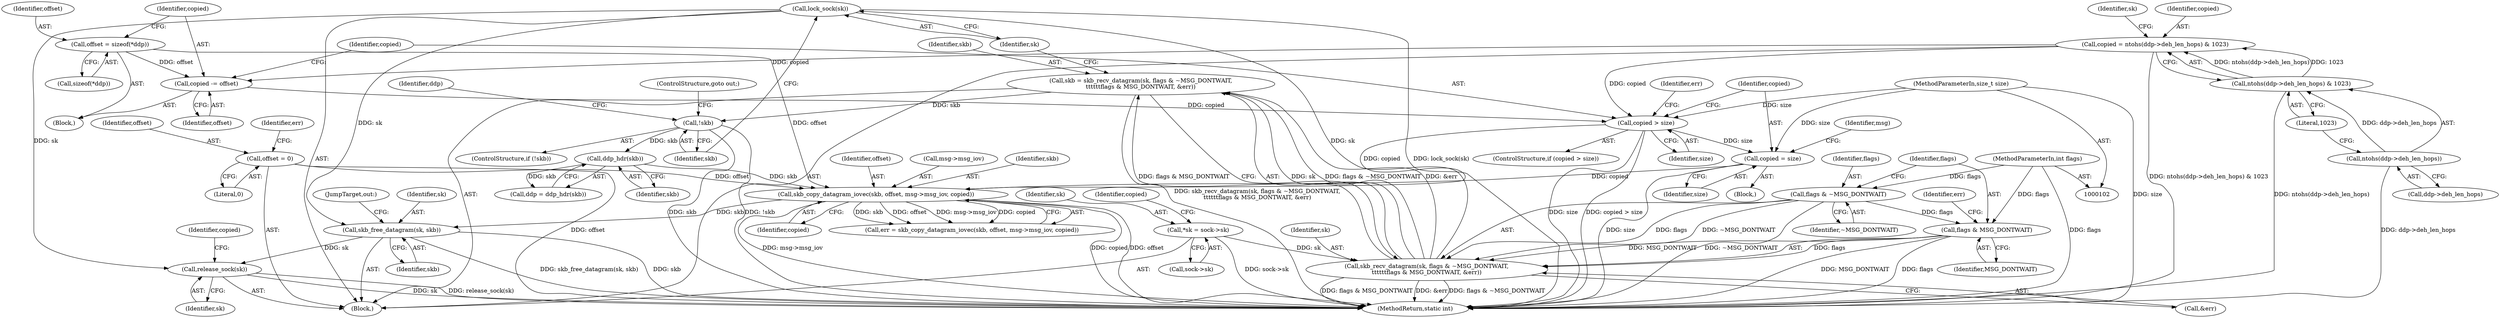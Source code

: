 digraph "0_linux_f3d3342602f8bcbf37d7c46641cb9bca7618eb1c_3@API" {
"1000247" [label="(Call,skb_free_datagram(sk, skb))"];
"1000141" [label="(Call,lock_sock(sk))"];
"1000131" [label="(Call,skb_recv_datagram(sk, flags & ~MSG_DONTWAIT,\n\t\t\t\t\t\tflags & MSG_DONTWAIT, &err))"];
"1000110" [label="(Call,*sk = sock->sk)"];
"1000133" [label="(Call,flags & ~MSG_DONTWAIT)"];
"1000107" [label="(MethodParameterIn,int flags)"];
"1000136" [label="(Call,flags & MSG_DONTWAIT)"];
"1000189" [label="(Call,skb_copy_datagram_iovec(skb, offset, msg->msg_iov, copied))"];
"1000149" [label="(Call,ddp_hdr(skb))"];
"1000144" [label="(Call,!skb)"];
"1000129" [label="(Call,skb = skb_recv_datagram(sk, flags & ~MSG_DONTWAIT,\n\t\t\t\t\t\tflags & MSG_DONTWAIT, &err))"];
"1000121" [label="(Call,offset = 0)"];
"1000166" [label="(Call,offset = sizeof(*ddp))"];
"1000179" [label="(Call,copied = size)"];
"1000175" [label="(Call,copied > size)"];
"1000171" [label="(Call,copied -= offset)"];
"1000151" [label="(Call,copied = ntohs(ddp->deh_len_hops) & 1023)"];
"1000153" [label="(Call,ntohs(ddp->deh_len_hops) & 1023)"];
"1000154" [label="(Call,ntohs(ddp->deh_len_hops))"];
"1000106" [label="(MethodParameterIn,size_t size)"];
"1000251" [label="(Call,release_sock(sk))"];
"1000251" [label="(Call,release_sock(sk))"];
"1000166" [label="(Call,offset = sizeof(*ddp))"];
"1000135" [label="(Identifier,~MSG_DONTWAIT)"];
"1000138" [label="(Identifier,MSG_DONTWAIT)"];
"1000150" [label="(Identifier,skb)"];
"1000129" [label="(Call,skb = skb_recv_datagram(sk, flags & ~MSG_DONTWAIT,\n\t\t\t\t\t\tflags & MSG_DONTWAIT, &err))"];
"1000249" [label="(Identifier,skb)"];
"1000158" [label="(Literal,1023)"];
"1000146" [label="(ControlStructure,goto out;)"];
"1000111" [label="(Identifier,sk)"];
"1000191" [label="(Identifier,offset)"];
"1000187" [label="(Call,err = skb_copy_datagram_iovec(skb, offset, msg->msg_iov, copied))"];
"1000142" [label="(Identifier,sk)"];
"1000175" [label="(Call,copied > size)"];
"1000250" [label="(JumpTarget,out:)"];
"1000132" [label="(Identifier,sk)"];
"1000162" [label="(Identifier,sk)"];
"1000155" [label="(Call,ddp->deh_len_hops)"];
"1000122" [label="(Identifier,offset)"];
"1000130" [label="(Identifier,skb)"];
"1000108" [label="(Block,)"];
"1000177" [label="(Identifier,size)"];
"1000176" [label="(Identifier,copied)"];
"1000179" [label="(Call,copied = size)"];
"1000189" [label="(Call,skb_copy_datagram_iovec(skb, offset, msg->msg_iov, copied))"];
"1000247" [label="(Call,skb_free_datagram(sk, skb))"];
"1000148" [label="(Identifier,ddp)"];
"1000136" [label="(Call,flags & MSG_DONTWAIT)"];
"1000107" [label="(MethodParameterIn,int flags)"];
"1000192" [label="(Call,msg->msg_iov)"];
"1000165" [label="(Block,)"];
"1000168" [label="(Call,sizeof(*ddp))"];
"1000140" [label="(Identifier,err)"];
"1000143" [label="(ControlStructure,if (!skb))"];
"1000188" [label="(Identifier,err)"];
"1000181" [label="(Identifier,size)"];
"1000154" [label="(Call,ntohs(ddp->deh_len_hops))"];
"1000254" [label="(MethodReturn,static int)"];
"1000167" [label="(Identifier,offset)"];
"1000134" [label="(Identifier,flags)"];
"1000131" [label="(Call,skb_recv_datagram(sk, flags & ~MSG_DONTWAIT,\n\t\t\t\t\t\tflags & MSG_DONTWAIT, &err))"];
"1000174" [label="(ControlStructure,if (copied > size))"];
"1000149" [label="(Call,ddp_hdr(skb))"];
"1000121" [label="(Call,offset = 0)"];
"1000133" [label="(Call,flags & ~MSG_DONTWAIT)"];
"1000110" [label="(Call,*sk = sock->sk)"];
"1000184" [label="(Identifier,msg)"];
"1000190" [label="(Identifier,skb)"];
"1000195" [label="(Identifier,copied)"];
"1000172" [label="(Identifier,copied)"];
"1000141" [label="(Call,lock_sock(sk))"];
"1000178" [label="(Block,)"];
"1000173" [label="(Identifier,offset)"];
"1000112" [label="(Call,sock->sk)"];
"1000153" [label="(Call,ntohs(ddp->deh_len_hops) & 1023)"];
"1000147" [label="(Call,ddp = ddp_hdr(skb))"];
"1000151" [label="(Call,copied = ntohs(ddp->deh_len_hops) & 1023)"];
"1000145" [label="(Identifier,skb)"];
"1000126" [label="(Identifier,err)"];
"1000180" [label="(Identifier,copied)"];
"1000152" [label="(Identifier,copied)"];
"1000139" [label="(Call,&err)"];
"1000252" [label="(Identifier,sk)"];
"1000253" [label="(Identifier,copied)"];
"1000106" [label="(MethodParameterIn,size_t size)"];
"1000118" [label="(Identifier,copied)"];
"1000144" [label="(Call,!skb)"];
"1000137" [label="(Identifier,flags)"];
"1000171" [label="(Call,copied -= offset)"];
"1000123" [label="(Literal,0)"];
"1000248" [label="(Identifier,sk)"];
"1000247" -> "1000108"  [label="AST: "];
"1000247" -> "1000249"  [label="CFG: "];
"1000248" -> "1000247"  [label="AST: "];
"1000249" -> "1000247"  [label="AST: "];
"1000250" -> "1000247"  [label="CFG: "];
"1000247" -> "1000254"  [label="DDG: skb_free_datagram(sk, skb)"];
"1000247" -> "1000254"  [label="DDG: skb"];
"1000141" -> "1000247"  [label="DDG: sk"];
"1000189" -> "1000247"  [label="DDG: skb"];
"1000247" -> "1000251"  [label="DDG: sk"];
"1000141" -> "1000108"  [label="AST: "];
"1000141" -> "1000142"  [label="CFG: "];
"1000142" -> "1000141"  [label="AST: "];
"1000145" -> "1000141"  [label="CFG: "];
"1000141" -> "1000254"  [label="DDG: lock_sock(sk)"];
"1000131" -> "1000141"  [label="DDG: sk"];
"1000141" -> "1000251"  [label="DDG: sk"];
"1000131" -> "1000129"  [label="AST: "];
"1000131" -> "1000139"  [label="CFG: "];
"1000132" -> "1000131"  [label="AST: "];
"1000133" -> "1000131"  [label="AST: "];
"1000136" -> "1000131"  [label="AST: "];
"1000139" -> "1000131"  [label="AST: "];
"1000129" -> "1000131"  [label="CFG: "];
"1000131" -> "1000254"  [label="DDG: &err"];
"1000131" -> "1000254"  [label="DDG: flags & ~MSG_DONTWAIT"];
"1000131" -> "1000254"  [label="DDG: flags & MSG_DONTWAIT"];
"1000131" -> "1000129"  [label="DDG: sk"];
"1000131" -> "1000129"  [label="DDG: flags & ~MSG_DONTWAIT"];
"1000131" -> "1000129"  [label="DDG: flags & MSG_DONTWAIT"];
"1000131" -> "1000129"  [label="DDG: &err"];
"1000110" -> "1000131"  [label="DDG: sk"];
"1000133" -> "1000131"  [label="DDG: flags"];
"1000133" -> "1000131"  [label="DDG: ~MSG_DONTWAIT"];
"1000136" -> "1000131"  [label="DDG: flags"];
"1000136" -> "1000131"  [label="DDG: MSG_DONTWAIT"];
"1000110" -> "1000108"  [label="AST: "];
"1000110" -> "1000112"  [label="CFG: "];
"1000111" -> "1000110"  [label="AST: "];
"1000112" -> "1000110"  [label="AST: "];
"1000118" -> "1000110"  [label="CFG: "];
"1000110" -> "1000254"  [label="DDG: sock->sk"];
"1000133" -> "1000135"  [label="CFG: "];
"1000134" -> "1000133"  [label="AST: "];
"1000135" -> "1000133"  [label="AST: "];
"1000137" -> "1000133"  [label="CFG: "];
"1000133" -> "1000254"  [label="DDG: ~MSG_DONTWAIT"];
"1000107" -> "1000133"  [label="DDG: flags"];
"1000133" -> "1000136"  [label="DDG: flags"];
"1000107" -> "1000102"  [label="AST: "];
"1000107" -> "1000254"  [label="DDG: flags"];
"1000107" -> "1000136"  [label="DDG: flags"];
"1000136" -> "1000138"  [label="CFG: "];
"1000137" -> "1000136"  [label="AST: "];
"1000138" -> "1000136"  [label="AST: "];
"1000140" -> "1000136"  [label="CFG: "];
"1000136" -> "1000254"  [label="DDG: MSG_DONTWAIT"];
"1000136" -> "1000254"  [label="DDG: flags"];
"1000189" -> "1000187"  [label="AST: "];
"1000189" -> "1000195"  [label="CFG: "];
"1000190" -> "1000189"  [label="AST: "];
"1000191" -> "1000189"  [label="AST: "];
"1000192" -> "1000189"  [label="AST: "];
"1000195" -> "1000189"  [label="AST: "];
"1000187" -> "1000189"  [label="CFG: "];
"1000189" -> "1000254"  [label="DDG: copied"];
"1000189" -> "1000254"  [label="DDG: offset"];
"1000189" -> "1000254"  [label="DDG: msg->msg_iov"];
"1000189" -> "1000187"  [label="DDG: skb"];
"1000189" -> "1000187"  [label="DDG: offset"];
"1000189" -> "1000187"  [label="DDG: msg->msg_iov"];
"1000189" -> "1000187"  [label="DDG: copied"];
"1000149" -> "1000189"  [label="DDG: skb"];
"1000121" -> "1000189"  [label="DDG: offset"];
"1000166" -> "1000189"  [label="DDG: offset"];
"1000179" -> "1000189"  [label="DDG: copied"];
"1000175" -> "1000189"  [label="DDG: copied"];
"1000149" -> "1000147"  [label="AST: "];
"1000149" -> "1000150"  [label="CFG: "];
"1000150" -> "1000149"  [label="AST: "];
"1000147" -> "1000149"  [label="CFG: "];
"1000149" -> "1000147"  [label="DDG: skb"];
"1000144" -> "1000149"  [label="DDG: skb"];
"1000144" -> "1000143"  [label="AST: "];
"1000144" -> "1000145"  [label="CFG: "];
"1000145" -> "1000144"  [label="AST: "];
"1000146" -> "1000144"  [label="CFG: "];
"1000148" -> "1000144"  [label="CFG: "];
"1000144" -> "1000254"  [label="DDG: !skb"];
"1000144" -> "1000254"  [label="DDG: skb"];
"1000129" -> "1000144"  [label="DDG: skb"];
"1000129" -> "1000108"  [label="AST: "];
"1000130" -> "1000129"  [label="AST: "];
"1000142" -> "1000129"  [label="CFG: "];
"1000129" -> "1000254"  [label="DDG: skb_recv_datagram(sk, flags & ~MSG_DONTWAIT,\n\t\t\t\t\t\tflags & MSG_DONTWAIT, &err)"];
"1000121" -> "1000108"  [label="AST: "];
"1000121" -> "1000123"  [label="CFG: "];
"1000122" -> "1000121"  [label="AST: "];
"1000123" -> "1000121"  [label="AST: "];
"1000126" -> "1000121"  [label="CFG: "];
"1000121" -> "1000254"  [label="DDG: offset"];
"1000166" -> "1000165"  [label="AST: "];
"1000166" -> "1000168"  [label="CFG: "];
"1000167" -> "1000166"  [label="AST: "];
"1000168" -> "1000166"  [label="AST: "];
"1000172" -> "1000166"  [label="CFG: "];
"1000166" -> "1000171"  [label="DDG: offset"];
"1000179" -> "1000178"  [label="AST: "];
"1000179" -> "1000181"  [label="CFG: "];
"1000180" -> "1000179"  [label="AST: "];
"1000181" -> "1000179"  [label="AST: "];
"1000184" -> "1000179"  [label="CFG: "];
"1000179" -> "1000254"  [label="DDG: size"];
"1000175" -> "1000179"  [label="DDG: size"];
"1000106" -> "1000179"  [label="DDG: size"];
"1000175" -> "1000174"  [label="AST: "];
"1000175" -> "1000177"  [label="CFG: "];
"1000176" -> "1000175"  [label="AST: "];
"1000177" -> "1000175"  [label="AST: "];
"1000180" -> "1000175"  [label="CFG: "];
"1000188" -> "1000175"  [label="CFG: "];
"1000175" -> "1000254"  [label="DDG: size"];
"1000175" -> "1000254"  [label="DDG: copied > size"];
"1000171" -> "1000175"  [label="DDG: copied"];
"1000151" -> "1000175"  [label="DDG: copied"];
"1000106" -> "1000175"  [label="DDG: size"];
"1000171" -> "1000165"  [label="AST: "];
"1000171" -> "1000173"  [label="CFG: "];
"1000172" -> "1000171"  [label="AST: "];
"1000173" -> "1000171"  [label="AST: "];
"1000176" -> "1000171"  [label="CFG: "];
"1000151" -> "1000171"  [label="DDG: copied"];
"1000151" -> "1000108"  [label="AST: "];
"1000151" -> "1000153"  [label="CFG: "];
"1000152" -> "1000151"  [label="AST: "];
"1000153" -> "1000151"  [label="AST: "];
"1000162" -> "1000151"  [label="CFG: "];
"1000151" -> "1000254"  [label="DDG: ntohs(ddp->deh_len_hops) & 1023"];
"1000153" -> "1000151"  [label="DDG: ntohs(ddp->deh_len_hops)"];
"1000153" -> "1000151"  [label="DDG: 1023"];
"1000153" -> "1000158"  [label="CFG: "];
"1000154" -> "1000153"  [label="AST: "];
"1000158" -> "1000153"  [label="AST: "];
"1000153" -> "1000254"  [label="DDG: ntohs(ddp->deh_len_hops)"];
"1000154" -> "1000153"  [label="DDG: ddp->deh_len_hops"];
"1000154" -> "1000155"  [label="CFG: "];
"1000155" -> "1000154"  [label="AST: "];
"1000158" -> "1000154"  [label="CFG: "];
"1000154" -> "1000254"  [label="DDG: ddp->deh_len_hops"];
"1000106" -> "1000102"  [label="AST: "];
"1000106" -> "1000254"  [label="DDG: size"];
"1000251" -> "1000108"  [label="AST: "];
"1000251" -> "1000252"  [label="CFG: "];
"1000252" -> "1000251"  [label="AST: "];
"1000253" -> "1000251"  [label="CFG: "];
"1000251" -> "1000254"  [label="DDG: release_sock(sk)"];
"1000251" -> "1000254"  [label="DDG: sk"];
}
